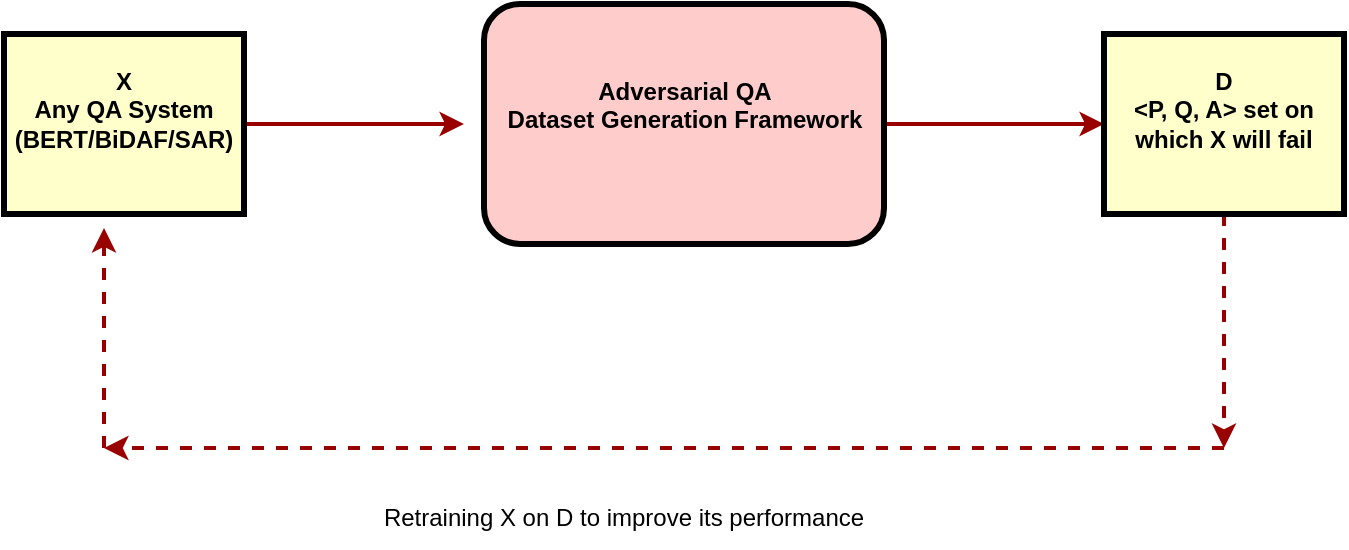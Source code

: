 <mxfile version="12.3.9" type="device" pages="1"><diagram name="Page-1" id="c7558073-3199-34d8-9f00-42111426c3f3"><mxGraphModel dx="786" dy="551" grid="1" gridSize="10" guides="1" tooltips="1" connect="1" arrows="1" fold="1" page="1" pageScale="1" pageWidth="826" pageHeight="1169" background="#ffffff" math="0" shadow="0"><root><mxCell id="0"/><mxCell id="1" parent="0"/><mxCell id="L13I6CiFODtiyvZDtCYt-101" style="edgeStyle=orthogonalEdgeStyle;rounded=0;orthogonalLoop=1;jettySize=auto;html=1;strokeWidth=2;strokeColor=#990000;" edge="1" parent="1" source="4"><mxGeometry relative="1" as="geometry"><mxPoint x="270" y="298" as="targetPoint"/></mxGeometry></mxCell><mxCell id="4" value="X&#xA;Any QA System&#xA;(BERT/BiDAF/SAR)&#xA;" style="whiteSpace=wrap;align=center;verticalAlign=middle;fontStyle=1;strokeWidth=3;fillColor=#FFFFCC" parent="1" vertex="1"><mxGeometry x="40" y="253" width="120" height="90" as="geometry"/></mxCell><mxCell id="L13I6CiFODtiyvZDtCYt-104" style="edgeStyle=orthogonalEdgeStyle;rounded=0;orthogonalLoop=1;jettySize=auto;html=1;entryX=0;entryY=0.5;entryDx=0;entryDy=0;strokeColor=#990000;strokeWidth=2;" edge="1" parent="1" source="L13I6CiFODtiyvZDtCYt-98" target="L13I6CiFODtiyvZDtCYt-102"><mxGeometry relative="1" as="geometry"/></mxCell><mxCell id="L13I6CiFODtiyvZDtCYt-98" value="" style="rounded=1;whiteSpace=wrap;html=1;fillColor=#FFCCCC;strokeWidth=3;" vertex="1" parent="1"><mxGeometry x="280" y="238" width="200" height="120" as="geometry"/></mxCell><mxCell id="L13I6CiFODtiyvZDtCYt-100" value="&lt;div align=&quot;center&quot;&gt;&lt;b&gt;Adversarial QA&lt;/b&gt;&lt;/div&gt;&lt;div align=&quot;center&quot;&gt;&lt;b&gt;Dataset Generation Framework&lt;/b&gt;&lt;/div&gt;" style="text;html=1;align=center;" vertex="1" parent="1"><mxGeometry x="295" y="268" width="170" height="30" as="geometry"/></mxCell><mxCell id="L13I6CiFODtiyvZDtCYt-105" style="edgeStyle=orthogonalEdgeStyle;rounded=0;orthogonalLoop=1;jettySize=auto;html=1;strokeColor=#990000;strokeWidth=2;dashed=1;" edge="1" parent="1" source="L13I6CiFODtiyvZDtCYt-102"><mxGeometry relative="1" as="geometry"><mxPoint x="650" y="460" as="targetPoint"/></mxGeometry></mxCell><mxCell id="L13I6CiFODtiyvZDtCYt-102" value="D&#xA;&lt;P, Q, A&gt; set on which X will fail&#xA;" style="whiteSpace=wrap;align=center;verticalAlign=middle;fontStyle=1;strokeWidth=3;fillColor=#FFFFCC" vertex="1" parent="1"><mxGeometry x="590" y="253" width="120" height="90" as="geometry"/></mxCell><mxCell id="L13I6CiFODtiyvZDtCYt-106" value="" style="endArrow=classic;html=1;strokeColor=#990000;strokeWidth=2;dashed=1;" edge="1" parent="1"><mxGeometry width="50" height="50" relative="1" as="geometry"><mxPoint x="650" y="460" as="sourcePoint"/><mxPoint x="90" y="460" as="targetPoint"/></mxGeometry></mxCell><mxCell id="L13I6CiFODtiyvZDtCYt-107" value="" style="endArrow=classic;html=1;strokeColor=#990000;strokeWidth=2;dashed=1;" edge="1" parent="1"><mxGeometry width="50" height="50" relative="1" as="geometry"><mxPoint x="90" y="460" as="sourcePoint"/><mxPoint x="90" y="350" as="targetPoint"/></mxGeometry></mxCell><mxCell id="L13I6CiFODtiyvZDtCYt-108" value="Retraining X on D to improve its performance" style="text;html=1;strokeColor=none;fillColor=none;align=center;verticalAlign=middle;whiteSpace=wrap;rounded=0;" vertex="1" parent="1"><mxGeometry x="180" y="480" width="340" height="30" as="geometry"/></mxCell></root></mxGraphModel></diagram></mxfile>